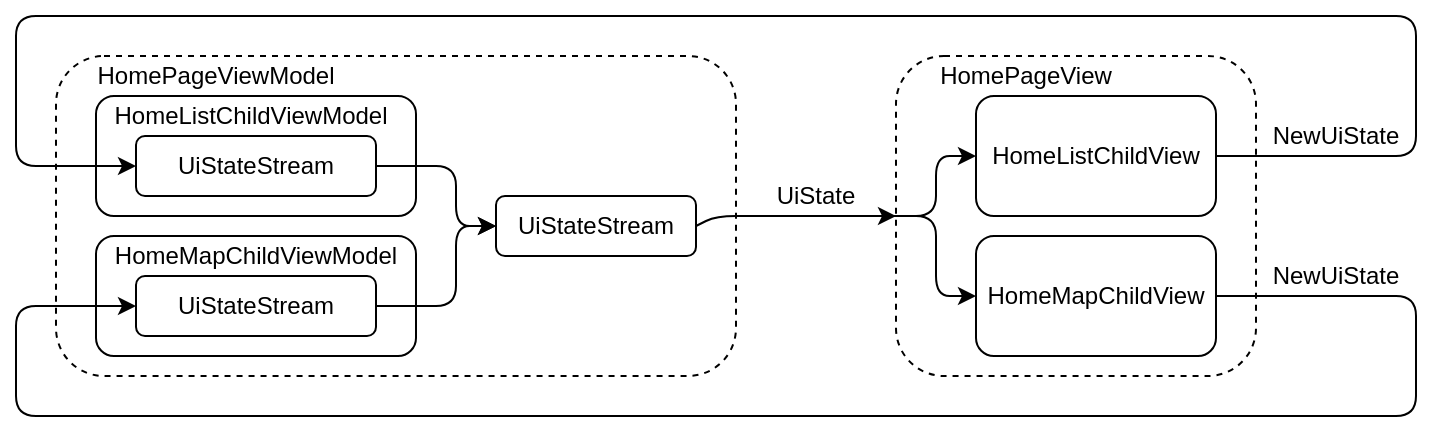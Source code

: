 <mxfile>
    <diagram id="QasFK_yg74dN86C04lHt" name="Page-1">
        <mxGraphModel dx="688" dy="396" grid="1" gridSize="10" guides="1" tooltips="1" connect="1" arrows="1" fold="1" page="1" pageScale="1" pageWidth="1600" pageHeight="1600" math="0" shadow="0">
            <root>
                <mxCell id="0"/>
                <mxCell id="1" parent="0"/>
                <mxCell id="13" value="" style="rounded=1;whiteSpace=wrap;html=1;fillColor=none;dashed=1;" parent="1" vertex="1">
                    <mxGeometry x="500" y="720" width="340" height="160" as="geometry"/>
                </mxCell>
                <mxCell id="3" value="" style="rounded=1;whiteSpace=wrap;html=1;fillColor=none;" parent="1" vertex="1">
                    <mxGeometry x="520" y="810" width="160" height="60" as="geometry"/>
                </mxCell>
                <mxCell id="4" value="" style="rounded=1;whiteSpace=wrap;html=1;fillColor=none;" parent="1" vertex="1">
                    <mxGeometry x="520" y="740" width="160" height="60" as="geometry"/>
                </mxCell>
                <mxCell id="5" value="HomePageViewModel" style="text;html=1;strokeColor=none;fillColor=none;align=center;verticalAlign=middle;whiteSpace=wrap;rounded=0;" parent="1" vertex="1">
                    <mxGeometry x="520" y="720" width="120" height="20" as="geometry"/>
                </mxCell>
                <mxCell id="6" value="HomeListChildViewModel" style="text;html=1;strokeColor=none;fillColor=none;align=center;verticalAlign=middle;whiteSpace=wrap;rounded=0;" parent="1" vertex="1">
                    <mxGeometry x="530" y="740" width="135" height="20" as="geometry"/>
                </mxCell>
                <mxCell id="7" value="HomeMapChildViewModel" style="text;html=1;strokeColor=none;fillColor=none;align=center;verticalAlign=middle;whiteSpace=wrap;rounded=0;" parent="1" vertex="1">
                    <mxGeometry x="530" y="810" width="140" height="20" as="geometry"/>
                </mxCell>
                <mxCell id="11" style="edgeStyle=none;html=1;exitX=1;exitY=0.5;exitDx=0;exitDy=0;entryX=0;entryY=0.5;entryDx=0;entryDy=0;" parent="1" source="8" target="10" edge="1">
                    <mxGeometry relative="1" as="geometry">
                        <Array as="points">
                            <mxPoint x="700" y="775"/>
                            <mxPoint x="700" y="805"/>
                        </Array>
                    </mxGeometry>
                </mxCell>
                <mxCell id="8" value="UiStateStream" style="rounded=1;whiteSpace=wrap;html=1;fillColor=none;" parent="1" vertex="1">
                    <mxGeometry x="540" y="760" width="120" height="30" as="geometry"/>
                </mxCell>
                <mxCell id="12" style="edgeStyle=none;html=1;exitX=1;exitY=0.5;exitDx=0;exitDy=0;entryX=0;entryY=0.5;entryDx=0;entryDy=0;" parent="1" source="9" target="10" edge="1">
                    <mxGeometry relative="1" as="geometry">
                        <Array as="points">
                            <mxPoint x="700" y="845"/>
                            <mxPoint x="700" y="805"/>
                        </Array>
                    </mxGeometry>
                </mxCell>
                <mxCell id="9" value="UiStateStream" style="rounded=1;whiteSpace=wrap;html=1;fillColor=none;" parent="1" vertex="1">
                    <mxGeometry x="540" y="830" width="120" height="30" as="geometry"/>
                </mxCell>
                <mxCell id="19" style="edgeStyle=none;html=1;exitX=1;exitY=0.5;exitDx=0;exitDy=0;entryX=0;entryY=0.5;entryDx=0;entryDy=0;" parent="1" source="10" target="15" edge="1">
                    <mxGeometry relative="1" as="geometry">
                        <Array as="points">
                            <mxPoint x="830" y="800"/>
                        </Array>
                    </mxGeometry>
                </mxCell>
                <mxCell id="10" value="UiStateStream" style="rounded=1;whiteSpace=wrap;html=1;fillColor=none;" parent="1" vertex="1">
                    <mxGeometry x="720" y="790" width="100" height="30" as="geometry"/>
                </mxCell>
                <mxCell id="15" value="" style="rounded=1;whiteSpace=wrap;html=1;fillColor=none;dashed=1;" parent="1" vertex="1">
                    <mxGeometry x="920" y="720" width="180" height="160" as="geometry"/>
                </mxCell>
                <mxCell id="16" value="HomePageView" style="text;html=1;strokeColor=none;fillColor=none;align=center;verticalAlign=middle;whiteSpace=wrap;rounded=0;" parent="1" vertex="1">
                    <mxGeometry x="940" y="720" width="90" height="20" as="geometry"/>
                </mxCell>
                <mxCell id="25" style="edgeStyle=none;html=1;exitX=1;exitY=0.5;exitDx=0;exitDy=0;entryX=0;entryY=0.5;entryDx=0;entryDy=0;" parent="1" source="17" target="8" edge="1">
                    <mxGeometry relative="1" as="geometry">
                        <mxPoint x="1120" y="769.818" as="targetPoint"/>
                        <Array as="points">
                            <mxPoint x="1180" y="770"/>
                            <mxPoint x="1180" y="700"/>
                            <mxPoint x="480" y="700"/>
                            <mxPoint x="480" y="775"/>
                        </Array>
                    </mxGeometry>
                </mxCell>
                <mxCell id="17" value="HomeListChildView" style="rounded=1;whiteSpace=wrap;html=1;fillColor=none;" parent="1" vertex="1">
                    <mxGeometry x="960" y="740" width="120" height="60" as="geometry"/>
                </mxCell>
                <mxCell id="26" style="edgeStyle=none;html=1;exitX=1;exitY=0.5;exitDx=0;exitDy=0;entryX=0;entryY=0.5;entryDx=0;entryDy=0;" parent="1" source="18" target="9" edge="1">
                    <mxGeometry relative="1" as="geometry">
                        <mxPoint x="480" y="840" as="targetPoint"/>
                        <Array as="points">
                            <mxPoint x="1180" y="840"/>
                            <mxPoint x="1180" y="900"/>
                            <mxPoint x="480" y="900"/>
                            <mxPoint x="480" y="845"/>
                        </Array>
                    </mxGeometry>
                </mxCell>
                <mxCell id="18" value="HomeMapChildView" style="rounded=1;whiteSpace=wrap;html=1;fillColor=none;" parent="1" vertex="1">
                    <mxGeometry x="960" y="810" width="120" height="60" as="geometry"/>
                </mxCell>
                <mxCell id="21" style="edgeStyle=none;html=1;exitX=1;exitY=1;exitDx=0;exitDy=0;entryX=0;entryY=0.5;entryDx=0;entryDy=0;" parent="1" source="20" target="17" edge="1">
                    <mxGeometry relative="1" as="geometry">
                        <Array as="points">
                            <mxPoint x="940" y="800"/>
                            <mxPoint x="940" y="770"/>
                        </Array>
                    </mxGeometry>
                </mxCell>
                <mxCell id="24" style="edgeStyle=none;html=1;exitX=1;exitY=1;exitDx=0;exitDy=0;entryX=0;entryY=0.5;entryDx=0;entryDy=0;" parent="1" source="20" target="18" edge="1">
                    <mxGeometry relative="1" as="geometry">
                        <Array as="points">
                            <mxPoint x="940" y="800"/>
                            <mxPoint x="940" y="840"/>
                        </Array>
                    </mxGeometry>
                </mxCell>
                <mxCell id="20" value="UiState" style="text;html=1;strokeColor=none;fillColor=none;align=center;verticalAlign=middle;whiteSpace=wrap;rounded=0;" parent="1" vertex="1">
                    <mxGeometry x="850" y="780" width="60" height="20" as="geometry"/>
                </mxCell>
                <mxCell id="29" value="NewUiState" style="text;html=1;strokeColor=none;fillColor=none;align=center;verticalAlign=middle;whiteSpace=wrap;rounded=0;" parent="1" vertex="1">
                    <mxGeometry x="1100" y="750" width="80" height="20" as="geometry"/>
                </mxCell>
                <mxCell id="30" value="NewUiState" style="text;html=1;strokeColor=none;fillColor=none;align=center;verticalAlign=middle;whiteSpace=wrap;rounded=0;" parent="1" vertex="1">
                    <mxGeometry x="1100" y="820" width="80" height="20" as="geometry"/>
                </mxCell>
            </root>
        </mxGraphModel>
    </diagram>
</mxfile>